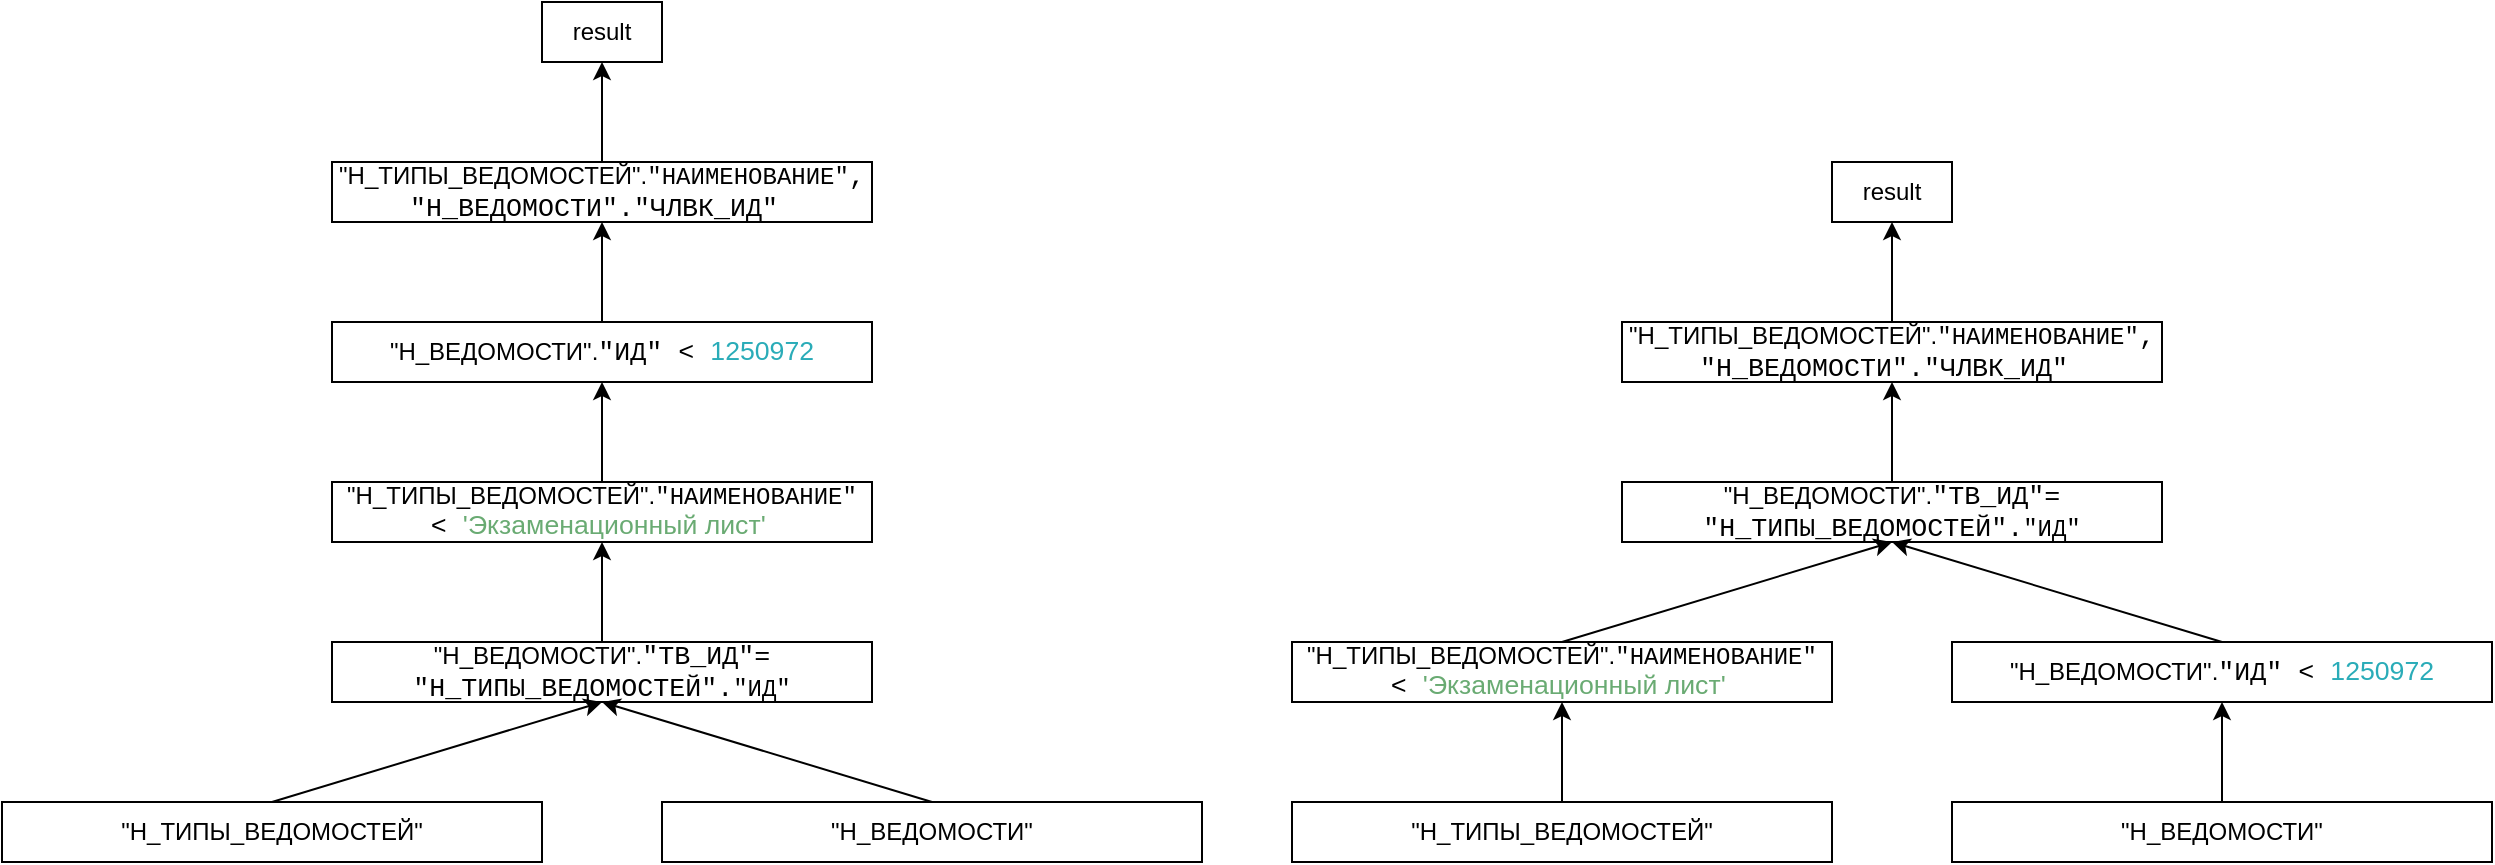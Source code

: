 <mxfile version="22.0.8" type="device">
  <diagram name="Страница — 1" id="Vsrj0zaIyXAfyzrPK-CX">
    <mxGraphModel dx="1050" dy="522" grid="1" gridSize="10" guides="1" tooltips="1" connect="1" arrows="1" fold="1" page="1" pageScale="1" pageWidth="827" pageHeight="1169" math="0" shadow="0">
      <root>
        <mxCell id="0" />
        <mxCell id="1" parent="0" />
        <mxCell id="Fhg0xmGqxe31VbySyie9-1" value="result" style="rounded=0;whiteSpace=wrap;html=1;" vertex="1" parent="1">
          <mxGeometry x="355" y="130" width="60" height="30" as="geometry" />
        </mxCell>
        <mxCell id="Fhg0xmGqxe31VbySyie9-2" value="&quot;Н_ТИПЫ_ВЕДОМОСТЕЙ&quot;.&lt;span style=&quot;font-size:&lt;br/&gt;10.0pt;line-height:107%;font-family:&amp;quot;Courier New&amp;quot;;mso-fareast-font-family:&amp;quot;Times New Roman&amp;quot;;&lt;br/&gt;color:#C77DBB;mso-ansi-language:RU;mso-fareast-language:EN-US;mso-bidi-language:&lt;br/&gt;AR-SA&quot; lang=&quot;RU&quot;&gt;&quot;НАИМЕНОВАНИЕ&quot;&lt;/span&gt;&lt;span style=&quot;font-size:10.0pt;&lt;br/&gt;line-height:107%;font-family:&amp;quot;Courier New&amp;quot;;mso-fareast-font-family:&amp;quot;Times New Roman&amp;quot;;&lt;br/&gt;color:#BCBEC4;mso-ansi-language:RU;mso-fareast-language:EN-US;mso-bidi-language:&lt;br/&gt;AR-SA&quot; lang=&quot;RU&quot;&gt;, &quot;Н_ВЕДОМОСТИ&quot;.&lt;/span&gt;&lt;span style=&quot;font-size:10.0pt;&lt;br/&gt;line-height:107%;font-family:&amp;quot;Courier New&amp;quot;;mso-fareast-font-family:&amp;quot;Times New Roman&amp;quot;;&lt;br/&gt;color:#C77DBB;mso-ansi-language:RU;mso-fareast-language:EN-US;mso-bidi-language:&lt;br/&gt;AR-SA&quot; lang=&quot;RU&quot;&gt;&quot;ЧЛВК_ИД&quot;&amp;nbsp;&lt;/span&gt;" style="rounded=0;whiteSpace=wrap;html=1;" vertex="1" parent="1">
          <mxGeometry x="250" y="210" width="270" height="30" as="geometry" />
        </mxCell>
        <mxCell id="Fhg0xmGqxe31VbySyie9-3" value="&quot;Н_ВЕДОМОСТИ&quot;.&lt;span style=&quot;font-size:10.0pt;&lt;br/&gt;line-height:107%;font-family:&amp;quot;Courier New&amp;quot;;mso-fareast-font-family:&amp;quot;Times New Roman&amp;quot;;&lt;br/&gt;color:#C77DBB;mso-ansi-language:RU;mso-fareast-language:EN-US;mso-bidi-language:&lt;br/&gt;AR-SA&quot; lang=&quot;RU&quot;&gt;&quot;ИД&quot; &lt;/span&gt;&lt;span style=&quot;font-size:10.0pt;line-height:&lt;br/&gt;107%;font-family:&amp;quot;Courier New&amp;quot;;mso-fareast-font-family:&amp;quot;Times New Roman&amp;quot;;&lt;br/&gt;color:#BCBEC4;mso-ansi-language:RU;mso-fareast-language:EN-US;mso-bidi-language:&lt;br/&gt;AR-SA&quot; lang=&quot;RU&quot;&gt;&amp;lt; &lt;/span&gt;&lt;span style=&quot;font-size:10.0pt;line-height:107%;&lt;br/&gt;font-family:&amp;quot;Courier New&amp;quot;;mso-fareast-font-family:&amp;quot;Times New Roman&amp;quot;;color:#2AACB8;&lt;br/&gt;mso-ansi-language:RU;mso-fareast-language:EN-US;mso-bidi-language:AR-SA&quot; lang=&quot;RU&quot;&gt;1250972&lt;/span&gt;" style="rounded=0;whiteSpace=wrap;html=1;" vertex="1" parent="1">
          <mxGeometry x="250" y="290" width="270" height="30" as="geometry" />
        </mxCell>
        <mxCell id="Fhg0xmGqxe31VbySyie9-4" value="&quot;Н_ТИПЫ_ВЕДОМОСТЕЙ&quot;.&lt;span style=&quot;font-size:&lt;br/&gt;10.0pt;line-height:107%;font-family:&amp;quot;Courier New&amp;quot;;mso-fareast-font-family:&amp;quot;Times New Roman&amp;quot;;&lt;br/&gt;color:#C77DBB;mso-ansi-language:RU;mso-fareast-language:EN-US;mso-bidi-language:&lt;br/&gt;AR-SA&quot; lang=&quot;RU&quot;&gt;&quot;НАИМЕНОВАНИЕ&quot; &lt;/span&gt;&lt;span style=&quot;font-size:10.0pt;&lt;br/&gt;line-height:107%;font-family:&amp;quot;Courier New&amp;quot;;mso-fareast-font-family:&amp;quot;Times New Roman&amp;quot;;&lt;br/&gt;color:#BCBEC4;mso-ansi-language:RU;mso-fareast-language:EN-US;mso-bidi-language:&lt;br/&gt;AR-SA&quot; lang=&quot;RU&quot;&gt;&amp;lt; &lt;/span&gt;&lt;span style=&quot;font-size:10.0pt;line-height:107%;&lt;br/&gt;font-family:&amp;quot;Courier New&amp;quot;;mso-fareast-font-family:&amp;quot;Times New Roman&amp;quot;;color:#6AAB73;&lt;br/&gt;mso-ansi-language:RU;mso-fareast-language:EN-US;mso-bidi-language:AR-SA&quot; lang=&quot;RU&quot;&gt;&#39;Экзаменационный лист&#39;&amp;nbsp;&lt;/span&gt;" style="rounded=0;whiteSpace=wrap;html=1;" vertex="1" parent="1">
          <mxGeometry x="250" y="370" width="270" height="30" as="geometry" />
        </mxCell>
        <mxCell id="Fhg0xmGqxe31VbySyie9-6" value="&quot;Н_ВЕДОМОСТИ&quot;.&lt;span style=&quot;font-size:10.0pt;&lt;br/&gt;line-height:107%;font-family:&amp;quot;Courier New&amp;quot;;mso-fareast-font-family:&amp;quot;Times New Roman&amp;quot;;&lt;br/&gt;color:#C77DBB;mso-ansi-language:RU;mso-fareast-language:EN-US;mso-bidi-language:&lt;br/&gt;AR-SA&quot; lang=&quot;RU&quot;&gt;&quot;ТВ_ИД&quot;&lt;/span&gt;&lt;span style=&quot;font-size:10.0pt;&lt;br/&gt;line-height:107%;font-family:&amp;quot;Courier New&amp;quot;;mso-fareast-font-family:&amp;quot;Times New Roman&amp;quot;;&lt;br/&gt;color:#BCBEC4;mso-ansi-language:RU;mso-fareast-language:EN-US;mso-bidi-language:&lt;br/&gt;AR-SA&quot; lang=&quot;RU&quot;&gt;=&lt;br&gt;&quot;Н_ТИПЫ_ВЕДОМОСТЕЙ&quot;.&lt;/span&gt;&lt;span style=&quot;font-size:&lt;br/&gt;10.0pt;line-height:107%;font-family:&amp;quot;Courier New&amp;quot;;mso-fareast-font-family:&amp;quot;Times New Roman&amp;quot;;&lt;br/&gt;color:#C77DBB;mso-ansi-language:RU;mso-fareast-language:EN-US;mso-bidi-language:&lt;br/&gt;AR-SA&quot; lang=&quot;RU&quot;&gt;&quot;ИД&quot;&lt;/span&gt;" style="rounded=0;whiteSpace=wrap;html=1;" vertex="1" parent="1">
          <mxGeometry x="250" y="450" width="270" height="30" as="geometry" />
        </mxCell>
        <mxCell id="Fhg0xmGqxe31VbySyie9-7" value="&quot;Н_ТИПЫ_ВЕДОМОСТЕЙ&quot;" style="rounded=0;whiteSpace=wrap;html=1;" vertex="1" parent="1">
          <mxGeometry x="85" y="530" width="270" height="30" as="geometry" />
        </mxCell>
        <mxCell id="Fhg0xmGqxe31VbySyie9-8" value="&quot;Н_ВЕДОМОСТИ&quot;" style="rounded=0;whiteSpace=wrap;html=1;" vertex="1" parent="1">
          <mxGeometry x="415" y="530" width="270" height="30" as="geometry" />
        </mxCell>
        <mxCell id="Fhg0xmGqxe31VbySyie9-9" value="" style="endArrow=classic;html=1;rounded=0;exitX=0.5;exitY=0;exitDx=0;exitDy=0;entryX=0.5;entryY=1;entryDx=0;entryDy=0;" edge="1" parent="1" source="Fhg0xmGqxe31VbySyie9-7" target="Fhg0xmGqxe31VbySyie9-6">
          <mxGeometry width="50" height="50" relative="1" as="geometry">
            <mxPoint x="390" y="420" as="sourcePoint" />
            <mxPoint x="440" y="370" as="targetPoint" />
          </mxGeometry>
        </mxCell>
        <mxCell id="Fhg0xmGqxe31VbySyie9-11" value="" style="endArrow=classic;html=1;rounded=0;exitX=0.5;exitY=0;exitDx=0;exitDy=0;entryX=0.5;entryY=1;entryDx=0;entryDy=0;" edge="1" parent="1" source="Fhg0xmGqxe31VbySyie9-8" target="Fhg0xmGqxe31VbySyie9-6">
          <mxGeometry width="50" height="50" relative="1" as="geometry">
            <mxPoint x="225" y="540" as="sourcePoint" />
            <mxPoint x="395" y="490" as="targetPoint" />
          </mxGeometry>
        </mxCell>
        <mxCell id="Fhg0xmGqxe31VbySyie9-12" value="" style="endArrow=classic;html=1;rounded=0;exitX=0.5;exitY=0;exitDx=0;exitDy=0;entryX=0.5;entryY=1;entryDx=0;entryDy=0;" edge="1" parent="1" source="Fhg0xmGqxe31VbySyie9-6" target="Fhg0xmGqxe31VbySyie9-4">
          <mxGeometry width="50" height="50" relative="1" as="geometry">
            <mxPoint x="555" y="540" as="sourcePoint" />
            <mxPoint x="395" y="490" as="targetPoint" />
          </mxGeometry>
        </mxCell>
        <mxCell id="Fhg0xmGqxe31VbySyie9-13" value="" style="endArrow=classic;html=1;rounded=0;exitX=0.5;exitY=0;exitDx=0;exitDy=0;entryX=0.5;entryY=1;entryDx=0;entryDy=0;" edge="1" parent="1" source="Fhg0xmGqxe31VbySyie9-4" target="Fhg0xmGqxe31VbySyie9-3">
          <mxGeometry width="50" height="50" relative="1" as="geometry">
            <mxPoint x="379.5" y="370" as="sourcePoint" />
            <mxPoint x="379.5" y="320" as="targetPoint" />
          </mxGeometry>
        </mxCell>
        <mxCell id="Fhg0xmGqxe31VbySyie9-14" value="" style="endArrow=classic;html=1;rounded=0;exitX=0.5;exitY=0;exitDx=0;exitDy=0;entryX=0.5;entryY=1;entryDx=0;entryDy=0;" edge="1" parent="1" source="Fhg0xmGqxe31VbySyie9-3" target="Fhg0xmGqxe31VbySyie9-2">
          <mxGeometry width="50" height="50" relative="1" as="geometry">
            <mxPoint x="395" y="380" as="sourcePoint" />
            <mxPoint x="395" y="330" as="targetPoint" />
          </mxGeometry>
        </mxCell>
        <mxCell id="Fhg0xmGqxe31VbySyie9-15" value="" style="endArrow=classic;html=1;rounded=0;entryX=0.5;entryY=1;entryDx=0;entryDy=0;exitX=0.5;exitY=0;exitDx=0;exitDy=0;" edge="1" parent="1" source="Fhg0xmGqxe31VbySyie9-2" target="Fhg0xmGqxe31VbySyie9-1">
          <mxGeometry width="50" height="50" relative="1" as="geometry">
            <mxPoint x="380" y="220" as="sourcePoint" />
            <mxPoint x="405" y="340" as="targetPoint" />
          </mxGeometry>
        </mxCell>
        <mxCell id="Fhg0xmGqxe31VbySyie9-17" value="result" style="rounded=0;whiteSpace=wrap;html=1;" vertex="1" parent="1">
          <mxGeometry x="1000" y="210" width="60" height="30" as="geometry" />
        </mxCell>
        <mxCell id="Fhg0xmGqxe31VbySyie9-18" value="&quot;Н_ТИПЫ_ВЕДОМОСТЕЙ&quot;.&lt;span style=&quot;font-size:&lt;br/&gt;10.0pt;line-height:107%;font-family:&amp;quot;Courier New&amp;quot;;mso-fareast-font-family:&amp;quot;Times New Roman&amp;quot;;&lt;br/&gt;color:#C77DBB;mso-ansi-language:RU;mso-fareast-language:EN-US;mso-bidi-language:&lt;br/&gt;AR-SA&quot; lang=&quot;RU&quot;&gt;&quot;НАИМЕНОВАНИЕ&quot;&lt;/span&gt;&lt;span style=&quot;font-size:10.0pt;&lt;br/&gt;line-height:107%;font-family:&amp;quot;Courier New&amp;quot;;mso-fareast-font-family:&amp;quot;Times New Roman&amp;quot;;&lt;br/&gt;color:#BCBEC4;mso-ansi-language:RU;mso-fareast-language:EN-US;mso-bidi-language:&lt;br/&gt;AR-SA&quot; lang=&quot;RU&quot;&gt;, &quot;Н_ВЕДОМОСТИ&quot;.&lt;/span&gt;&lt;span style=&quot;font-size:10.0pt;&lt;br/&gt;line-height:107%;font-family:&amp;quot;Courier New&amp;quot;;mso-fareast-font-family:&amp;quot;Times New Roman&amp;quot;;&lt;br/&gt;color:#C77DBB;mso-ansi-language:RU;mso-fareast-language:EN-US;mso-bidi-language:&lt;br/&gt;AR-SA&quot; lang=&quot;RU&quot;&gt;&quot;ЧЛВК_ИД&quot;&amp;nbsp;&lt;/span&gt;" style="rounded=0;whiteSpace=wrap;html=1;" vertex="1" parent="1">
          <mxGeometry x="895" y="290" width="270" height="30" as="geometry" />
        </mxCell>
        <mxCell id="Fhg0xmGqxe31VbySyie9-19" value="&quot;Н_ВЕДОМОСТИ&quot;.&lt;span style=&quot;font-size:10.0pt;&lt;br/&gt;line-height:107%;font-family:&amp;quot;Courier New&amp;quot;;mso-fareast-font-family:&amp;quot;Times New Roman&amp;quot;;&lt;br/&gt;color:#C77DBB;mso-ansi-language:RU;mso-fareast-language:EN-US;mso-bidi-language:&lt;br/&gt;AR-SA&quot; lang=&quot;RU&quot;&gt;&quot;ИД&quot; &lt;/span&gt;&lt;span style=&quot;font-size:10.0pt;line-height:&lt;br/&gt;107%;font-family:&amp;quot;Courier New&amp;quot;;mso-fareast-font-family:&amp;quot;Times New Roman&amp;quot;;&lt;br/&gt;color:#BCBEC4;mso-ansi-language:RU;mso-fareast-language:EN-US;mso-bidi-language:&lt;br/&gt;AR-SA&quot; lang=&quot;RU&quot;&gt;&amp;lt; &lt;/span&gt;&lt;span style=&quot;font-size:10.0pt;line-height:107%;&lt;br/&gt;font-family:&amp;quot;Courier New&amp;quot;;mso-fareast-font-family:&amp;quot;Times New Roman&amp;quot;;color:#2AACB8;&lt;br/&gt;mso-ansi-language:RU;mso-fareast-language:EN-US;mso-bidi-language:AR-SA&quot; lang=&quot;RU&quot;&gt;1250972&lt;/span&gt;" style="rounded=0;whiteSpace=wrap;html=1;" vertex="1" parent="1">
          <mxGeometry x="1060" y="450" width="270" height="30" as="geometry" />
        </mxCell>
        <mxCell id="Fhg0xmGqxe31VbySyie9-20" value="&quot;Н_ТИПЫ_ВЕДОМОСТЕЙ&quot;.&lt;span style=&quot;font-size:&lt;br/&gt;10.0pt;line-height:107%;font-family:&amp;quot;Courier New&amp;quot;;mso-fareast-font-family:&amp;quot;Times New Roman&amp;quot;;&lt;br/&gt;color:#C77DBB;mso-ansi-language:RU;mso-fareast-language:EN-US;mso-bidi-language:&lt;br/&gt;AR-SA&quot; lang=&quot;RU&quot;&gt;&quot;НАИМЕНОВАНИЕ&quot; &lt;/span&gt;&lt;span style=&quot;font-size:10.0pt;&lt;br/&gt;line-height:107%;font-family:&amp;quot;Courier New&amp;quot;;mso-fareast-font-family:&amp;quot;Times New Roman&amp;quot;;&lt;br/&gt;color:#BCBEC4;mso-ansi-language:RU;mso-fareast-language:EN-US;mso-bidi-language:&lt;br/&gt;AR-SA&quot; lang=&quot;RU&quot;&gt;&amp;lt; &lt;/span&gt;&lt;span style=&quot;font-size:10.0pt;line-height:107%;&lt;br/&gt;font-family:&amp;quot;Courier New&amp;quot;;mso-fareast-font-family:&amp;quot;Times New Roman&amp;quot;;color:#6AAB73;&lt;br/&gt;mso-ansi-language:RU;mso-fareast-language:EN-US;mso-bidi-language:AR-SA&quot; lang=&quot;RU&quot;&gt;&#39;Экзаменационный лист&#39;&amp;nbsp;&lt;/span&gt;" style="rounded=0;whiteSpace=wrap;html=1;" vertex="1" parent="1">
          <mxGeometry x="730" y="450" width="270" height="30" as="geometry" />
        </mxCell>
        <mxCell id="Fhg0xmGqxe31VbySyie9-21" value="&quot;Н_ВЕДОМОСТИ&quot;.&lt;span style=&quot;font-size:10.0pt;&lt;br/&gt;line-height:107%;font-family:&amp;quot;Courier New&amp;quot;;mso-fareast-font-family:&amp;quot;Times New Roman&amp;quot;;&lt;br/&gt;color:#C77DBB;mso-ansi-language:RU;mso-fareast-language:EN-US;mso-bidi-language:&lt;br/&gt;AR-SA&quot; lang=&quot;RU&quot;&gt;&quot;ТВ_ИД&quot;&lt;/span&gt;&lt;span style=&quot;font-size:10.0pt;&lt;br/&gt;line-height:107%;font-family:&amp;quot;Courier New&amp;quot;;mso-fareast-font-family:&amp;quot;Times New Roman&amp;quot;;&lt;br/&gt;color:#BCBEC4;mso-ansi-language:RU;mso-fareast-language:EN-US;mso-bidi-language:&lt;br/&gt;AR-SA&quot; lang=&quot;RU&quot;&gt;=&lt;br&gt;&quot;Н_ТИПЫ_ВЕДОМОСТЕЙ&quot;.&lt;/span&gt;&lt;span style=&quot;font-size:&lt;br/&gt;10.0pt;line-height:107%;font-family:&amp;quot;Courier New&amp;quot;;mso-fareast-font-family:&amp;quot;Times New Roman&amp;quot;;&lt;br/&gt;color:#C77DBB;mso-ansi-language:RU;mso-fareast-language:EN-US;mso-bidi-language:&lt;br/&gt;AR-SA&quot; lang=&quot;RU&quot;&gt;&quot;ИД&quot;&lt;/span&gt;" style="rounded=0;whiteSpace=wrap;html=1;" vertex="1" parent="1">
          <mxGeometry x="895" y="370" width="270" height="30" as="geometry" />
        </mxCell>
        <mxCell id="Fhg0xmGqxe31VbySyie9-22" value="&quot;Н_ТИПЫ_ВЕДОМОСТЕЙ&quot;" style="rounded=0;whiteSpace=wrap;html=1;" vertex="1" parent="1">
          <mxGeometry x="730" y="530" width="270" height="30" as="geometry" />
        </mxCell>
        <mxCell id="Fhg0xmGqxe31VbySyie9-23" value="&quot;Н_ВЕДОМОСТИ&quot;" style="rounded=0;whiteSpace=wrap;html=1;" vertex="1" parent="1">
          <mxGeometry x="1060" y="530" width="270" height="30" as="geometry" />
        </mxCell>
        <mxCell id="Fhg0xmGqxe31VbySyie9-24" value="" style="endArrow=classic;html=1;rounded=0;exitX=0.5;exitY=0;exitDx=0;exitDy=0;entryX=0.5;entryY=1;entryDx=0;entryDy=0;" edge="1" parent="1" source="Fhg0xmGqxe31VbySyie9-22" target="Fhg0xmGqxe31VbySyie9-20">
          <mxGeometry width="50" height="50" relative="1" as="geometry">
            <mxPoint x="1035" y="420" as="sourcePoint" />
            <mxPoint x="1010" y="510" as="targetPoint" />
          </mxGeometry>
        </mxCell>
        <mxCell id="Fhg0xmGqxe31VbySyie9-25" value="" style="endArrow=classic;html=1;rounded=0;exitX=0.5;exitY=0;exitDx=0;exitDy=0;entryX=0.5;entryY=1;entryDx=0;entryDy=0;" edge="1" parent="1" source="Fhg0xmGqxe31VbySyie9-23" target="Fhg0xmGqxe31VbySyie9-19">
          <mxGeometry width="50" height="50" relative="1" as="geometry">
            <mxPoint x="870" y="540" as="sourcePoint" />
            <mxPoint x="1040" y="520" as="targetPoint" />
          </mxGeometry>
        </mxCell>
        <mxCell id="Fhg0xmGqxe31VbySyie9-26" value="" style="endArrow=classic;html=1;rounded=0;exitX=0.5;exitY=0;exitDx=0;exitDy=0;entryX=0.5;entryY=1;entryDx=0;entryDy=0;" edge="1" parent="1" source="Fhg0xmGqxe31VbySyie9-21" target="Fhg0xmGqxe31VbySyie9-18">
          <mxGeometry width="50" height="50" relative="1" as="geometry">
            <mxPoint x="1200" y="540" as="sourcePoint" />
            <mxPoint x="1040" y="490" as="targetPoint" />
          </mxGeometry>
        </mxCell>
        <mxCell id="Fhg0xmGqxe31VbySyie9-27" value="" style="endArrow=classic;html=1;rounded=0;exitX=0.5;exitY=0;exitDx=0;exitDy=0;entryX=0.5;entryY=1;entryDx=0;entryDy=0;" edge="1" parent="1" source="Fhg0xmGqxe31VbySyie9-20" target="Fhg0xmGqxe31VbySyie9-21">
          <mxGeometry width="50" height="50" relative="1" as="geometry">
            <mxPoint x="1024.5" y="370" as="sourcePoint" />
            <mxPoint x="1190" y="480" as="targetPoint" />
          </mxGeometry>
        </mxCell>
        <mxCell id="Fhg0xmGqxe31VbySyie9-28" value="" style="endArrow=classic;html=1;rounded=0;exitX=0.5;exitY=0;exitDx=0;exitDy=0;entryX=0.5;entryY=1;entryDx=0;entryDy=0;" edge="1" parent="1" source="Fhg0xmGqxe31VbySyie9-19" target="Fhg0xmGqxe31VbySyie9-21">
          <mxGeometry width="50" height="50" relative="1" as="geometry">
            <mxPoint x="1040" y="380" as="sourcePoint" />
            <mxPoint x="1040" y="330" as="targetPoint" />
          </mxGeometry>
        </mxCell>
        <mxCell id="Fhg0xmGqxe31VbySyie9-29" value="" style="endArrow=classic;html=1;rounded=0;entryX=0.5;entryY=1;entryDx=0;entryDy=0;exitX=0.5;exitY=0;exitDx=0;exitDy=0;" edge="1" parent="1" source="Fhg0xmGqxe31VbySyie9-18" target="Fhg0xmGqxe31VbySyie9-17">
          <mxGeometry width="50" height="50" relative="1" as="geometry">
            <mxPoint x="1025" y="220" as="sourcePoint" />
            <mxPoint x="1050" y="340" as="targetPoint" />
          </mxGeometry>
        </mxCell>
      </root>
    </mxGraphModel>
  </diagram>
</mxfile>
